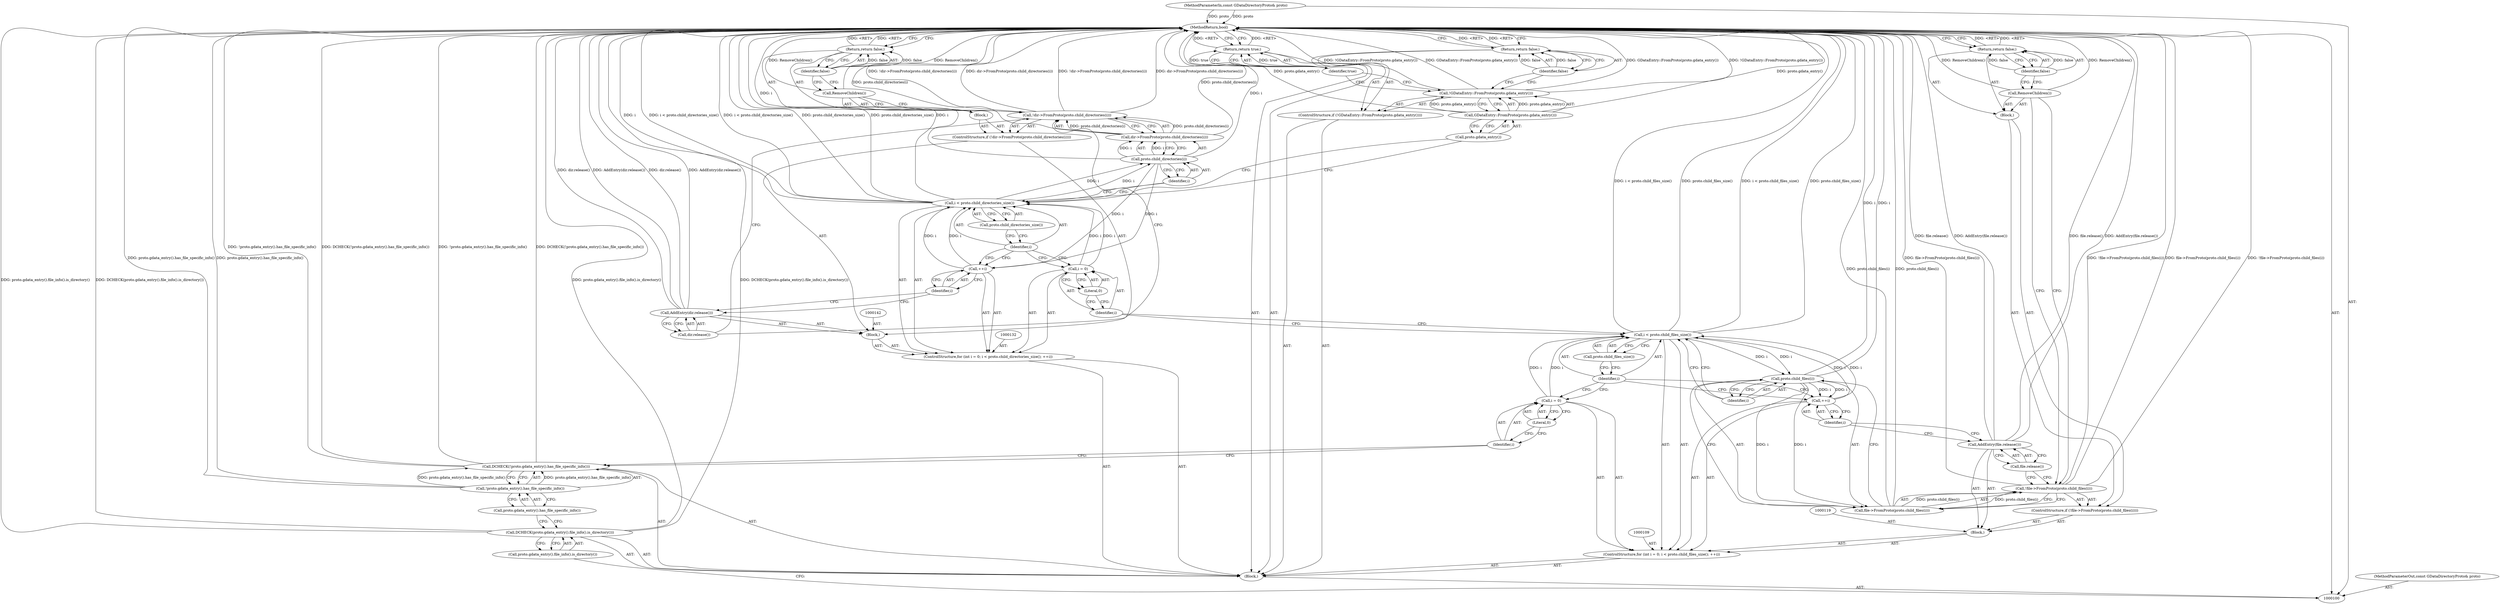digraph "1_Chrome_dd3b6fe574edad231c01c78e4647a74c38dc4178_7" {
"1000162" [label="(MethodReturn,bool)"];
"1000101" [label="(MethodParameterIn,const GDataDirectoryProto& proto)"];
"1000241" [label="(MethodParameterOut,const GDataDirectoryProto& proto)"];
"1000102" [label="(Block,)"];
"1000130" [label="(Call,file.release())"];
"1000129" [label="(Call,AddEntry(file.release()))"];
"1000133" [label="(Call,i = 0)"];
"1000134" [label="(Identifier,i)"];
"1000135" [label="(Literal,0)"];
"1000136" [label="(Call,i < proto.child_directories_size())"];
"1000137" [label="(Identifier,i)"];
"1000138" [label="(Call,proto.child_directories_size())"];
"1000131" [label="(ControlStructure,for (int i = 0; i < proto.child_directories_size(); ++i))"];
"1000139" [label="(Call,++i)"];
"1000140" [label="(Identifier,i)"];
"1000141" [label="(Block,)"];
"1000145" [label="(Call,dir->FromProto(proto.child_directories(i)))"];
"1000146" [label="(Call,proto.child_directories(i))"];
"1000147" [label="(Identifier,i)"];
"1000143" [label="(ControlStructure,if (!dir->FromProto(proto.child_directories(i))))"];
"1000148" [label="(Block,)"];
"1000144" [label="(Call,!dir->FromProto(proto.child_directories(i)))"];
"1000149" [label="(Call,RemoveChildren())"];
"1000151" [label="(Identifier,false)"];
"1000150" [label="(Return,return false;)"];
"1000103" [label="(Call,DCHECK(proto.gdata_entry().file_info().is_directory()))"];
"1000104" [label="(Call,proto.gdata_entry().file_info().is_directory())"];
"1000153" [label="(Call,dir.release())"];
"1000152" [label="(Call,AddEntry(dir.release()))"];
"1000154" [label="(ControlStructure,if (!GDataEntry::FromProto(proto.gdata_entry())))"];
"1000157" [label="(Call,proto.gdata_entry())"];
"1000155" [label="(Call,!GDataEntry::FromProto(proto.gdata_entry()))"];
"1000156" [label="(Call,GDataEntry::FromProto(proto.gdata_entry()))"];
"1000159" [label="(Identifier,false)"];
"1000158" [label="(Return,return false;)"];
"1000160" [label="(Return,return true;)"];
"1000161" [label="(Identifier,true)"];
"1000106" [label="(Call,!proto.gdata_entry().has_file_specific_info())"];
"1000107" [label="(Call,proto.gdata_entry().has_file_specific_info())"];
"1000105" [label="(Call,DCHECK(!proto.gdata_entry().has_file_specific_info()))"];
"1000110" [label="(Call,i = 0)"];
"1000111" [label="(Identifier,i)"];
"1000112" [label="(Literal,0)"];
"1000113" [label="(Call,i < proto.child_files_size())"];
"1000114" [label="(Identifier,i)"];
"1000115" [label="(Call,proto.child_files_size())"];
"1000108" [label="(ControlStructure,for (int i = 0; i < proto.child_files_size(); ++i))"];
"1000116" [label="(Call,++i)"];
"1000117" [label="(Identifier,i)"];
"1000118" [label="(Block,)"];
"1000122" [label="(Call,file->FromProto(proto.child_files(i)))"];
"1000123" [label="(Call,proto.child_files(i))"];
"1000124" [label="(Identifier,i)"];
"1000125" [label="(Block,)"];
"1000120" [label="(ControlStructure,if (!file->FromProto(proto.child_files(i))))"];
"1000121" [label="(Call,!file->FromProto(proto.child_files(i)))"];
"1000126" [label="(Call,RemoveChildren())"];
"1000128" [label="(Identifier,false)"];
"1000127" [label="(Return,return false;)"];
"1000162" -> "1000100"  [label="AST: "];
"1000162" -> "1000127"  [label="CFG: "];
"1000162" -> "1000150"  [label="CFG: "];
"1000162" -> "1000158"  [label="CFG: "];
"1000162" -> "1000160"  [label="CFG: "];
"1000127" -> "1000162"  [label="DDG: <RET>"];
"1000106" -> "1000162"  [label="DDG: proto.gdata_entry().has_file_specific_info()"];
"1000156" -> "1000162"  [label="DDG: proto.gdata_entry()"];
"1000103" -> "1000162"  [label="DDG: proto.gdata_entry().file_info().is_directory()"];
"1000103" -> "1000162"  [label="DDG: DCHECK(proto.gdata_entry().file_info().is_directory())"];
"1000105" -> "1000162"  [label="DDG: DCHECK(!proto.gdata_entry().has_file_specific_info())"];
"1000105" -> "1000162"  [label="DDG: !proto.gdata_entry().has_file_specific_info()"];
"1000152" -> "1000162"  [label="DDG: AddEntry(dir.release())"];
"1000152" -> "1000162"  [label="DDG: dir.release()"];
"1000149" -> "1000162"  [label="DDG: RemoveChildren()"];
"1000145" -> "1000162"  [label="DDG: proto.child_directories(i)"];
"1000123" -> "1000162"  [label="DDG: i"];
"1000129" -> "1000162"  [label="DDG: file.release()"];
"1000129" -> "1000162"  [label="DDG: AddEntry(file.release())"];
"1000126" -> "1000162"  [label="DDG: RemoveChildren()"];
"1000122" -> "1000162"  [label="DDG: proto.child_files(i)"];
"1000155" -> "1000162"  [label="DDG: !GDataEntry::FromProto(proto.gdata_entry())"];
"1000155" -> "1000162"  [label="DDG: GDataEntry::FromProto(proto.gdata_entry())"];
"1000144" -> "1000162"  [label="DDG: !dir->FromProto(proto.child_directories(i))"];
"1000144" -> "1000162"  [label="DDG: dir->FromProto(proto.child_directories(i))"];
"1000113" -> "1000162"  [label="DDG: proto.child_files_size()"];
"1000113" -> "1000162"  [label="DDG: i < proto.child_files_size()"];
"1000121" -> "1000162"  [label="DDG: !file->FromProto(proto.child_files(i))"];
"1000121" -> "1000162"  [label="DDG: file->FromProto(proto.child_files(i))"];
"1000101" -> "1000162"  [label="DDG: proto"];
"1000136" -> "1000162"  [label="DDG: i < proto.child_directories_size()"];
"1000136" -> "1000162"  [label="DDG: proto.child_directories_size()"];
"1000136" -> "1000162"  [label="DDG: i"];
"1000146" -> "1000162"  [label="DDG: i"];
"1000158" -> "1000162"  [label="DDG: <RET>"];
"1000160" -> "1000162"  [label="DDG: <RET>"];
"1000150" -> "1000162"  [label="DDG: <RET>"];
"1000101" -> "1000100"  [label="AST: "];
"1000101" -> "1000162"  [label="DDG: proto"];
"1000241" -> "1000100"  [label="AST: "];
"1000102" -> "1000100"  [label="AST: "];
"1000103" -> "1000102"  [label="AST: "];
"1000105" -> "1000102"  [label="AST: "];
"1000108" -> "1000102"  [label="AST: "];
"1000131" -> "1000102"  [label="AST: "];
"1000154" -> "1000102"  [label="AST: "];
"1000160" -> "1000102"  [label="AST: "];
"1000130" -> "1000129"  [label="AST: "];
"1000130" -> "1000121"  [label="CFG: "];
"1000129" -> "1000130"  [label="CFG: "];
"1000129" -> "1000118"  [label="AST: "];
"1000129" -> "1000130"  [label="CFG: "];
"1000130" -> "1000129"  [label="AST: "];
"1000117" -> "1000129"  [label="CFG: "];
"1000129" -> "1000162"  [label="DDG: file.release()"];
"1000129" -> "1000162"  [label="DDG: AddEntry(file.release())"];
"1000133" -> "1000131"  [label="AST: "];
"1000133" -> "1000135"  [label="CFG: "];
"1000134" -> "1000133"  [label="AST: "];
"1000135" -> "1000133"  [label="AST: "];
"1000137" -> "1000133"  [label="CFG: "];
"1000133" -> "1000136"  [label="DDG: i"];
"1000134" -> "1000133"  [label="AST: "];
"1000134" -> "1000113"  [label="CFG: "];
"1000135" -> "1000134"  [label="CFG: "];
"1000135" -> "1000133"  [label="AST: "];
"1000135" -> "1000134"  [label="CFG: "];
"1000133" -> "1000135"  [label="CFG: "];
"1000136" -> "1000131"  [label="AST: "];
"1000136" -> "1000138"  [label="CFG: "];
"1000137" -> "1000136"  [label="AST: "];
"1000138" -> "1000136"  [label="AST: "];
"1000147" -> "1000136"  [label="CFG: "];
"1000157" -> "1000136"  [label="CFG: "];
"1000136" -> "1000162"  [label="DDG: i < proto.child_directories_size()"];
"1000136" -> "1000162"  [label="DDG: proto.child_directories_size()"];
"1000136" -> "1000162"  [label="DDG: i"];
"1000139" -> "1000136"  [label="DDG: i"];
"1000133" -> "1000136"  [label="DDG: i"];
"1000136" -> "1000146"  [label="DDG: i"];
"1000137" -> "1000136"  [label="AST: "];
"1000137" -> "1000133"  [label="CFG: "];
"1000137" -> "1000139"  [label="CFG: "];
"1000138" -> "1000137"  [label="CFG: "];
"1000138" -> "1000136"  [label="AST: "];
"1000138" -> "1000137"  [label="CFG: "];
"1000136" -> "1000138"  [label="CFG: "];
"1000131" -> "1000102"  [label="AST: "];
"1000132" -> "1000131"  [label="AST: "];
"1000133" -> "1000131"  [label="AST: "];
"1000136" -> "1000131"  [label="AST: "];
"1000139" -> "1000131"  [label="AST: "];
"1000141" -> "1000131"  [label="AST: "];
"1000139" -> "1000131"  [label="AST: "];
"1000139" -> "1000140"  [label="CFG: "];
"1000140" -> "1000139"  [label="AST: "];
"1000137" -> "1000139"  [label="CFG: "];
"1000139" -> "1000136"  [label="DDG: i"];
"1000146" -> "1000139"  [label="DDG: i"];
"1000140" -> "1000139"  [label="AST: "];
"1000140" -> "1000152"  [label="CFG: "];
"1000139" -> "1000140"  [label="CFG: "];
"1000141" -> "1000131"  [label="AST: "];
"1000142" -> "1000141"  [label="AST: "];
"1000143" -> "1000141"  [label="AST: "];
"1000152" -> "1000141"  [label="AST: "];
"1000145" -> "1000144"  [label="AST: "];
"1000145" -> "1000146"  [label="CFG: "];
"1000146" -> "1000145"  [label="AST: "];
"1000144" -> "1000145"  [label="CFG: "];
"1000145" -> "1000162"  [label="DDG: proto.child_directories(i)"];
"1000145" -> "1000144"  [label="DDG: proto.child_directories(i)"];
"1000146" -> "1000145"  [label="DDG: i"];
"1000146" -> "1000145"  [label="AST: "];
"1000146" -> "1000147"  [label="CFG: "];
"1000147" -> "1000146"  [label="AST: "];
"1000145" -> "1000146"  [label="CFG: "];
"1000146" -> "1000162"  [label="DDG: i"];
"1000146" -> "1000139"  [label="DDG: i"];
"1000146" -> "1000145"  [label="DDG: i"];
"1000136" -> "1000146"  [label="DDG: i"];
"1000147" -> "1000146"  [label="AST: "];
"1000147" -> "1000136"  [label="CFG: "];
"1000146" -> "1000147"  [label="CFG: "];
"1000143" -> "1000141"  [label="AST: "];
"1000144" -> "1000143"  [label="AST: "];
"1000148" -> "1000143"  [label="AST: "];
"1000148" -> "1000143"  [label="AST: "];
"1000149" -> "1000148"  [label="AST: "];
"1000150" -> "1000148"  [label="AST: "];
"1000144" -> "1000143"  [label="AST: "];
"1000144" -> "1000145"  [label="CFG: "];
"1000145" -> "1000144"  [label="AST: "];
"1000149" -> "1000144"  [label="CFG: "];
"1000153" -> "1000144"  [label="CFG: "];
"1000144" -> "1000162"  [label="DDG: !dir->FromProto(proto.child_directories(i))"];
"1000144" -> "1000162"  [label="DDG: dir->FromProto(proto.child_directories(i))"];
"1000145" -> "1000144"  [label="DDG: proto.child_directories(i)"];
"1000149" -> "1000148"  [label="AST: "];
"1000149" -> "1000144"  [label="CFG: "];
"1000151" -> "1000149"  [label="CFG: "];
"1000149" -> "1000162"  [label="DDG: RemoveChildren()"];
"1000151" -> "1000150"  [label="AST: "];
"1000151" -> "1000149"  [label="CFG: "];
"1000150" -> "1000151"  [label="CFG: "];
"1000151" -> "1000150"  [label="DDG: false"];
"1000150" -> "1000148"  [label="AST: "];
"1000150" -> "1000151"  [label="CFG: "];
"1000151" -> "1000150"  [label="AST: "];
"1000162" -> "1000150"  [label="CFG: "];
"1000150" -> "1000162"  [label="DDG: <RET>"];
"1000151" -> "1000150"  [label="DDG: false"];
"1000103" -> "1000102"  [label="AST: "];
"1000103" -> "1000104"  [label="CFG: "];
"1000104" -> "1000103"  [label="AST: "];
"1000107" -> "1000103"  [label="CFG: "];
"1000103" -> "1000162"  [label="DDG: proto.gdata_entry().file_info().is_directory()"];
"1000103" -> "1000162"  [label="DDG: DCHECK(proto.gdata_entry().file_info().is_directory())"];
"1000104" -> "1000103"  [label="AST: "];
"1000104" -> "1000100"  [label="CFG: "];
"1000103" -> "1000104"  [label="CFG: "];
"1000153" -> "1000152"  [label="AST: "];
"1000153" -> "1000144"  [label="CFG: "];
"1000152" -> "1000153"  [label="CFG: "];
"1000152" -> "1000141"  [label="AST: "];
"1000152" -> "1000153"  [label="CFG: "];
"1000153" -> "1000152"  [label="AST: "];
"1000140" -> "1000152"  [label="CFG: "];
"1000152" -> "1000162"  [label="DDG: AddEntry(dir.release())"];
"1000152" -> "1000162"  [label="DDG: dir.release()"];
"1000154" -> "1000102"  [label="AST: "];
"1000155" -> "1000154"  [label="AST: "];
"1000158" -> "1000154"  [label="AST: "];
"1000157" -> "1000156"  [label="AST: "];
"1000157" -> "1000136"  [label="CFG: "];
"1000156" -> "1000157"  [label="CFG: "];
"1000155" -> "1000154"  [label="AST: "];
"1000155" -> "1000156"  [label="CFG: "];
"1000156" -> "1000155"  [label="AST: "];
"1000159" -> "1000155"  [label="CFG: "];
"1000161" -> "1000155"  [label="CFG: "];
"1000155" -> "1000162"  [label="DDG: !GDataEntry::FromProto(proto.gdata_entry())"];
"1000155" -> "1000162"  [label="DDG: GDataEntry::FromProto(proto.gdata_entry())"];
"1000156" -> "1000155"  [label="DDG: proto.gdata_entry()"];
"1000156" -> "1000155"  [label="AST: "];
"1000156" -> "1000157"  [label="CFG: "];
"1000157" -> "1000156"  [label="AST: "];
"1000155" -> "1000156"  [label="CFG: "];
"1000156" -> "1000162"  [label="DDG: proto.gdata_entry()"];
"1000156" -> "1000155"  [label="DDG: proto.gdata_entry()"];
"1000159" -> "1000158"  [label="AST: "];
"1000159" -> "1000155"  [label="CFG: "];
"1000158" -> "1000159"  [label="CFG: "];
"1000159" -> "1000158"  [label="DDG: false"];
"1000158" -> "1000154"  [label="AST: "];
"1000158" -> "1000159"  [label="CFG: "];
"1000159" -> "1000158"  [label="AST: "];
"1000162" -> "1000158"  [label="CFG: "];
"1000158" -> "1000162"  [label="DDG: <RET>"];
"1000159" -> "1000158"  [label="DDG: false"];
"1000160" -> "1000102"  [label="AST: "];
"1000160" -> "1000161"  [label="CFG: "];
"1000161" -> "1000160"  [label="AST: "];
"1000162" -> "1000160"  [label="CFG: "];
"1000160" -> "1000162"  [label="DDG: <RET>"];
"1000161" -> "1000160"  [label="DDG: true"];
"1000161" -> "1000160"  [label="AST: "];
"1000161" -> "1000155"  [label="CFG: "];
"1000160" -> "1000161"  [label="CFG: "];
"1000161" -> "1000160"  [label="DDG: true"];
"1000106" -> "1000105"  [label="AST: "];
"1000106" -> "1000107"  [label="CFG: "];
"1000107" -> "1000106"  [label="AST: "];
"1000105" -> "1000106"  [label="CFG: "];
"1000106" -> "1000162"  [label="DDG: proto.gdata_entry().has_file_specific_info()"];
"1000106" -> "1000105"  [label="DDG: proto.gdata_entry().has_file_specific_info()"];
"1000107" -> "1000106"  [label="AST: "];
"1000107" -> "1000103"  [label="CFG: "];
"1000106" -> "1000107"  [label="CFG: "];
"1000105" -> "1000102"  [label="AST: "];
"1000105" -> "1000106"  [label="CFG: "];
"1000106" -> "1000105"  [label="AST: "];
"1000111" -> "1000105"  [label="CFG: "];
"1000105" -> "1000162"  [label="DDG: DCHECK(!proto.gdata_entry().has_file_specific_info())"];
"1000105" -> "1000162"  [label="DDG: !proto.gdata_entry().has_file_specific_info()"];
"1000106" -> "1000105"  [label="DDG: proto.gdata_entry().has_file_specific_info()"];
"1000110" -> "1000108"  [label="AST: "];
"1000110" -> "1000112"  [label="CFG: "];
"1000111" -> "1000110"  [label="AST: "];
"1000112" -> "1000110"  [label="AST: "];
"1000114" -> "1000110"  [label="CFG: "];
"1000110" -> "1000113"  [label="DDG: i"];
"1000111" -> "1000110"  [label="AST: "];
"1000111" -> "1000105"  [label="CFG: "];
"1000112" -> "1000111"  [label="CFG: "];
"1000112" -> "1000110"  [label="AST: "];
"1000112" -> "1000111"  [label="CFG: "];
"1000110" -> "1000112"  [label="CFG: "];
"1000113" -> "1000108"  [label="AST: "];
"1000113" -> "1000115"  [label="CFG: "];
"1000114" -> "1000113"  [label="AST: "];
"1000115" -> "1000113"  [label="AST: "];
"1000124" -> "1000113"  [label="CFG: "];
"1000134" -> "1000113"  [label="CFG: "];
"1000113" -> "1000162"  [label="DDG: proto.child_files_size()"];
"1000113" -> "1000162"  [label="DDG: i < proto.child_files_size()"];
"1000116" -> "1000113"  [label="DDG: i"];
"1000110" -> "1000113"  [label="DDG: i"];
"1000113" -> "1000123"  [label="DDG: i"];
"1000114" -> "1000113"  [label="AST: "];
"1000114" -> "1000110"  [label="CFG: "];
"1000114" -> "1000116"  [label="CFG: "];
"1000115" -> "1000114"  [label="CFG: "];
"1000115" -> "1000113"  [label="AST: "];
"1000115" -> "1000114"  [label="CFG: "];
"1000113" -> "1000115"  [label="CFG: "];
"1000108" -> "1000102"  [label="AST: "];
"1000109" -> "1000108"  [label="AST: "];
"1000110" -> "1000108"  [label="AST: "];
"1000113" -> "1000108"  [label="AST: "];
"1000116" -> "1000108"  [label="AST: "];
"1000118" -> "1000108"  [label="AST: "];
"1000116" -> "1000108"  [label="AST: "];
"1000116" -> "1000117"  [label="CFG: "];
"1000117" -> "1000116"  [label="AST: "];
"1000114" -> "1000116"  [label="CFG: "];
"1000116" -> "1000113"  [label="DDG: i"];
"1000123" -> "1000116"  [label="DDG: i"];
"1000117" -> "1000116"  [label="AST: "];
"1000117" -> "1000129"  [label="CFG: "];
"1000116" -> "1000117"  [label="CFG: "];
"1000118" -> "1000108"  [label="AST: "];
"1000119" -> "1000118"  [label="AST: "];
"1000120" -> "1000118"  [label="AST: "];
"1000129" -> "1000118"  [label="AST: "];
"1000122" -> "1000121"  [label="AST: "];
"1000122" -> "1000123"  [label="CFG: "];
"1000123" -> "1000122"  [label="AST: "];
"1000121" -> "1000122"  [label="CFG: "];
"1000122" -> "1000162"  [label="DDG: proto.child_files(i)"];
"1000122" -> "1000121"  [label="DDG: proto.child_files(i)"];
"1000123" -> "1000122"  [label="DDG: i"];
"1000123" -> "1000122"  [label="AST: "];
"1000123" -> "1000124"  [label="CFG: "];
"1000124" -> "1000123"  [label="AST: "];
"1000122" -> "1000123"  [label="CFG: "];
"1000123" -> "1000162"  [label="DDG: i"];
"1000123" -> "1000116"  [label="DDG: i"];
"1000123" -> "1000122"  [label="DDG: i"];
"1000113" -> "1000123"  [label="DDG: i"];
"1000124" -> "1000123"  [label="AST: "];
"1000124" -> "1000113"  [label="CFG: "];
"1000123" -> "1000124"  [label="CFG: "];
"1000125" -> "1000120"  [label="AST: "];
"1000126" -> "1000125"  [label="AST: "];
"1000127" -> "1000125"  [label="AST: "];
"1000120" -> "1000118"  [label="AST: "];
"1000121" -> "1000120"  [label="AST: "];
"1000125" -> "1000120"  [label="AST: "];
"1000121" -> "1000120"  [label="AST: "];
"1000121" -> "1000122"  [label="CFG: "];
"1000122" -> "1000121"  [label="AST: "];
"1000126" -> "1000121"  [label="CFG: "];
"1000130" -> "1000121"  [label="CFG: "];
"1000121" -> "1000162"  [label="DDG: !file->FromProto(proto.child_files(i))"];
"1000121" -> "1000162"  [label="DDG: file->FromProto(proto.child_files(i))"];
"1000122" -> "1000121"  [label="DDG: proto.child_files(i)"];
"1000126" -> "1000125"  [label="AST: "];
"1000126" -> "1000121"  [label="CFG: "];
"1000128" -> "1000126"  [label="CFG: "];
"1000126" -> "1000162"  [label="DDG: RemoveChildren()"];
"1000128" -> "1000127"  [label="AST: "];
"1000128" -> "1000126"  [label="CFG: "];
"1000127" -> "1000128"  [label="CFG: "];
"1000128" -> "1000127"  [label="DDG: false"];
"1000127" -> "1000125"  [label="AST: "];
"1000127" -> "1000128"  [label="CFG: "];
"1000128" -> "1000127"  [label="AST: "];
"1000162" -> "1000127"  [label="CFG: "];
"1000127" -> "1000162"  [label="DDG: <RET>"];
"1000128" -> "1000127"  [label="DDG: false"];
}
